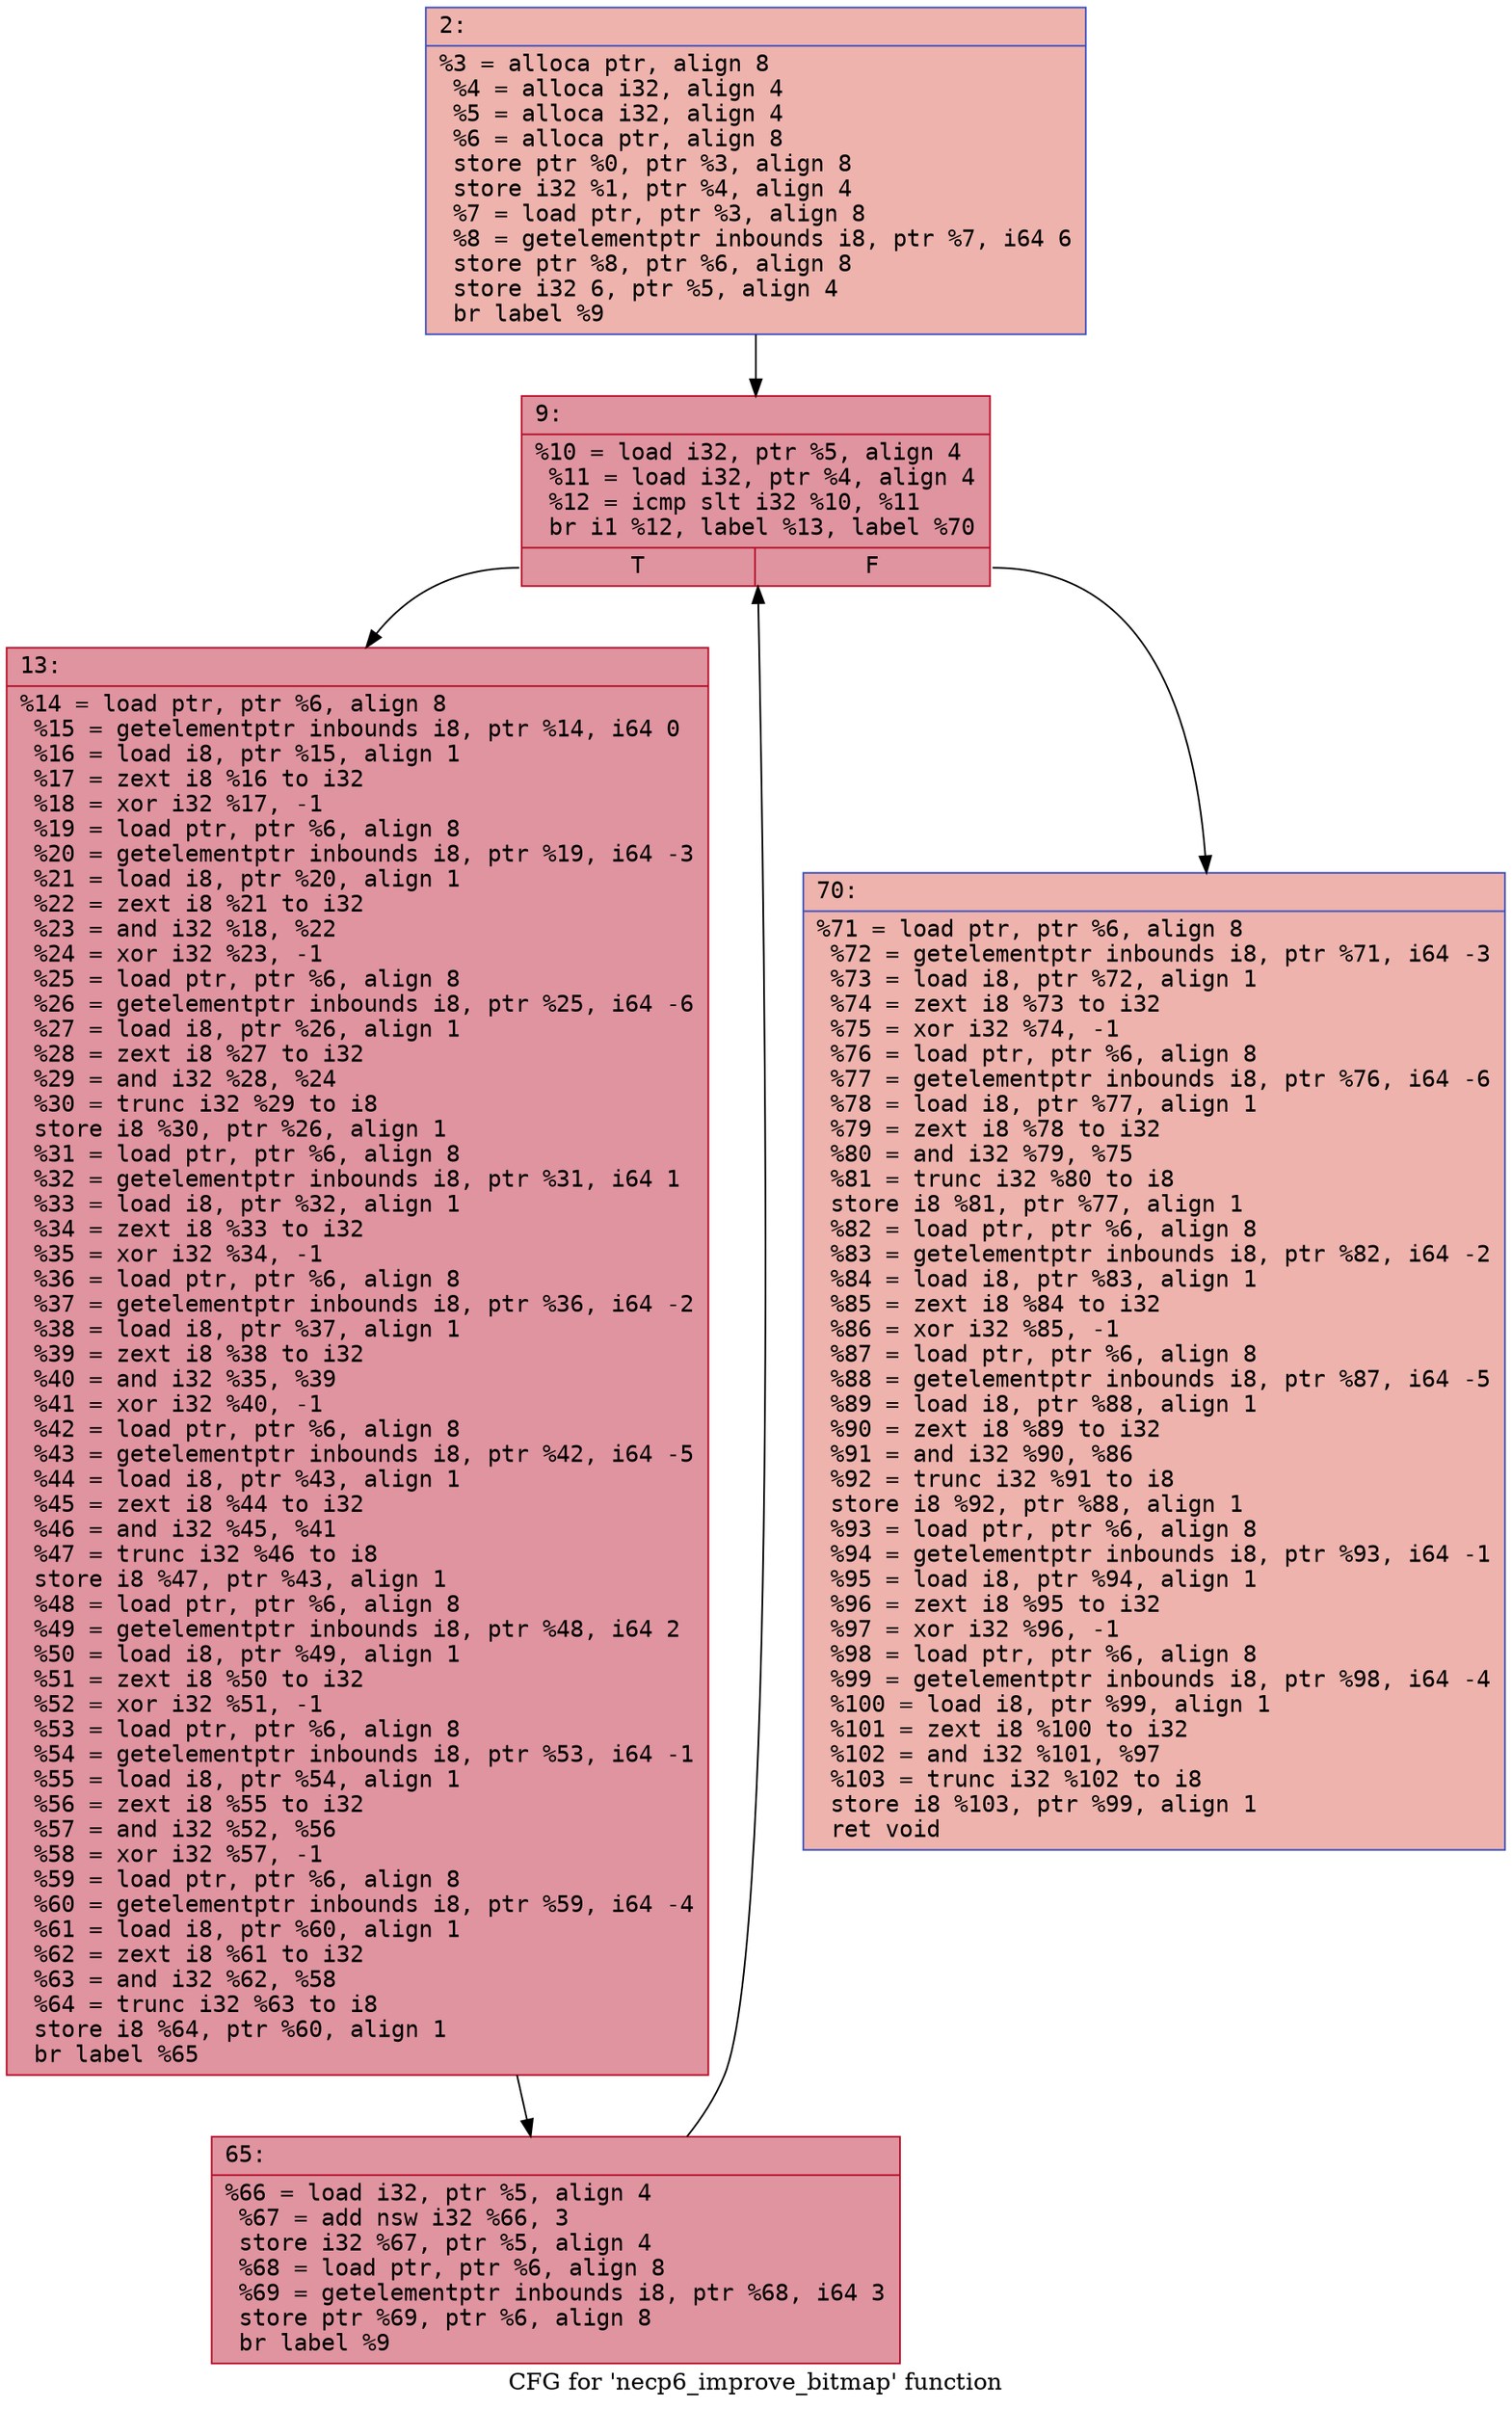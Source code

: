 digraph "CFG for 'necp6_improve_bitmap' function" {
	label="CFG for 'necp6_improve_bitmap' function";

	Node0x600000f6bed0 [shape=record,color="#3d50c3ff", style=filled, fillcolor="#d6524470" fontname="Courier",label="{2:\l|  %3 = alloca ptr, align 8\l  %4 = alloca i32, align 4\l  %5 = alloca i32, align 4\l  %6 = alloca ptr, align 8\l  store ptr %0, ptr %3, align 8\l  store i32 %1, ptr %4, align 4\l  %7 = load ptr, ptr %3, align 8\l  %8 = getelementptr inbounds i8, ptr %7, i64 6\l  store ptr %8, ptr %6, align 8\l  store i32 6, ptr %5, align 4\l  br label %9\l}"];
	Node0x600000f6bed0 -> Node0x600000f6bf20[tooltip="2 -> 9\nProbability 100.00%" ];
	Node0x600000f6bf20 [shape=record,color="#b70d28ff", style=filled, fillcolor="#b70d2870" fontname="Courier",label="{9:\l|  %10 = load i32, ptr %5, align 4\l  %11 = load i32, ptr %4, align 4\l  %12 = icmp slt i32 %10, %11\l  br i1 %12, label %13, label %70\l|{<s0>T|<s1>F}}"];
	Node0x600000f6bf20:s0 -> Node0x600000f6bf70[tooltip="9 -> 13\nProbability 96.88%" ];
	Node0x600000f6bf20:s1 -> Node0x600000f6c050[tooltip="9 -> 70\nProbability 3.12%" ];
	Node0x600000f6bf70 [shape=record,color="#b70d28ff", style=filled, fillcolor="#b70d2870" fontname="Courier",label="{13:\l|  %14 = load ptr, ptr %6, align 8\l  %15 = getelementptr inbounds i8, ptr %14, i64 0\l  %16 = load i8, ptr %15, align 1\l  %17 = zext i8 %16 to i32\l  %18 = xor i32 %17, -1\l  %19 = load ptr, ptr %6, align 8\l  %20 = getelementptr inbounds i8, ptr %19, i64 -3\l  %21 = load i8, ptr %20, align 1\l  %22 = zext i8 %21 to i32\l  %23 = and i32 %18, %22\l  %24 = xor i32 %23, -1\l  %25 = load ptr, ptr %6, align 8\l  %26 = getelementptr inbounds i8, ptr %25, i64 -6\l  %27 = load i8, ptr %26, align 1\l  %28 = zext i8 %27 to i32\l  %29 = and i32 %28, %24\l  %30 = trunc i32 %29 to i8\l  store i8 %30, ptr %26, align 1\l  %31 = load ptr, ptr %6, align 8\l  %32 = getelementptr inbounds i8, ptr %31, i64 1\l  %33 = load i8, ptr %32, align 1\l  %34 = zext i8 %33 to i32\l  %35 = xor i32 %34, -1\l  %36 = load ptr, ptr %6, align 8\l  %37 = getelementptr inbounds i8, ptr %36, i64 -2\l  %38 = load i8, ptr %37, align 1\l  %39 = zext i8 %38 to i32\l  %40 = and i32 %35, %39\l  %41 = xor i32 %40, -1\l  %42 = load ptr, ptr %6, align 8\l  %43 = getelementptr inbounds i8, ptr %42, i64 -5\l  %44 = load i8, ptr %43, align 1\l  %45 = zext i8 %44 to i32\l  %46 = and i32 %45, %41\l  %47 = trunc i32 %46 to i8\l  store i8 %47, ptr %43, align 1\l  %48 = load ptr, ptr %6, align 8\l  %49 = getelementptr inbounds i8, ptr %48, i64 2\l  %50 = load i8, ptr %49, align 1\l  %51 = zext i8 %50 to i32\l  %52 = xor i32 %51, -1\l  %53 = load ptr, ptr %6, align 8\l  %54 = getelementptr inbounds i8, ptr %53, i64 -1\l  %55 = load i8, ptr %54, align 1\l  %56 = zext i8 %55 to i32\l  %57 = and i32 %52, %56\l  %58 = xor i32 %57, -1\l  %59 = load ptr, ptr %6, align 8\l  %60 = getelementptr inbounds i8, ptr %59, i64 -4\l  %61 = load i8, ptr %60, align 1\l  %62 = zext i8 %61 to i32\l  %63 = and i32 %62, %58\l  %64 = trunc i32 %63 to i8\l  store i8 %64, ptr %60, align 1\l  br label %65\l}"];
	Node0x600000f6bf70 -> Node0x600000f6c000[tooltip="13 -> 65\nProbability 100.00%" ];
	Node0x600000f6c000 [shape=record,color="#b70d28ff", style=filled, fillcolor="#b70d2870" fontname="Courier",label="{65:\l|  %66 = load i32, ptr %5, align 4\l  %67 = add nsw i32 %66, 3\l  store i32 %67, ptr %5, align 4\l  %68 = load ptr, ptr %6, align 8\l  %69 = getelementptr inbounds i8, ptr %68, i64 3\l  store ptr %69, ptr %6, align 8\l  br label %9\l}"];
	Node0x600000f6c000 -> Node0x600000f6bf20[tooltip="65 -> 9\nProbability 100.00%" ];
	Node0x600000f6c050 [shape=record,color="#3d50c3ff", style=filled, fillcolor="#d6524470" fontname="Courier",label="{70:\l|  %71 = load ptr, ptr %6, align 8\l  %72 = getelementptr inbounds i8, ptr %71, i64 -3\l  %73 = load i8, ptr %72, align 1\l  %74 = zext i8 %73 to i32\l  %75 = xor i32 %74, -1\l  %76 = load ptr, ptr %6, align 8\l  %77 = getelementptr inbounds i8, ptr %76, i64 -6\l  %78 = load i8, ptr %77, align 1\l  %79 = zext i8 %78 to i32\l  %80 = and i32 %79, %75\l  %81 = trunc i32 %80 to i8\l  store i8 %81, ptr %77, align 1\l  %82 = load ptr, ptr %6, align 8\l  %83 = getelementptr inbounds i8, ptr %82, i64 -2\l  %84 = load i8, ptr %83, align 1\l  %85 = zext i8 %84 to i32\l  %86 = xor i32 %85, -1\l  %87 = load ptr, ptr %6, align 8\l  %88 = getelementptr inbounds i8, ptr %87, i64 -5\l  %89 = load i8, ptr %88, align 1\l  %90 = zext i8 %89 to i32\l  %91 = and i32 %90, %86\l  %92 = trunc i32 %91 to i8\l  store i8 %92, ptr %88, align 1\l  %93 = load ptr, ptr %6, align 8\l  %94 = getelementptr inbounds i8, ptr %93, i64 -1\l  %95 = load i8, ptr %94, align 1\l  %96 = zext i8 %95 to i32\l  %97 = xor i32 %96, -1\l  %98 = load ptr, ptr %6, align 8\l  %99 = getelementptr inbounds i8, ptr %98, i64 -4\l  %100 = load i8, ptr %99, align 1\l  %101 = zext i8 %100 to i32\l  %102 = and i32 %101, %97\l  %103 = trunc i32 %102 to i8\l  store i8 %103, ptr %99, align 1\l  ret void\l}"];
}
